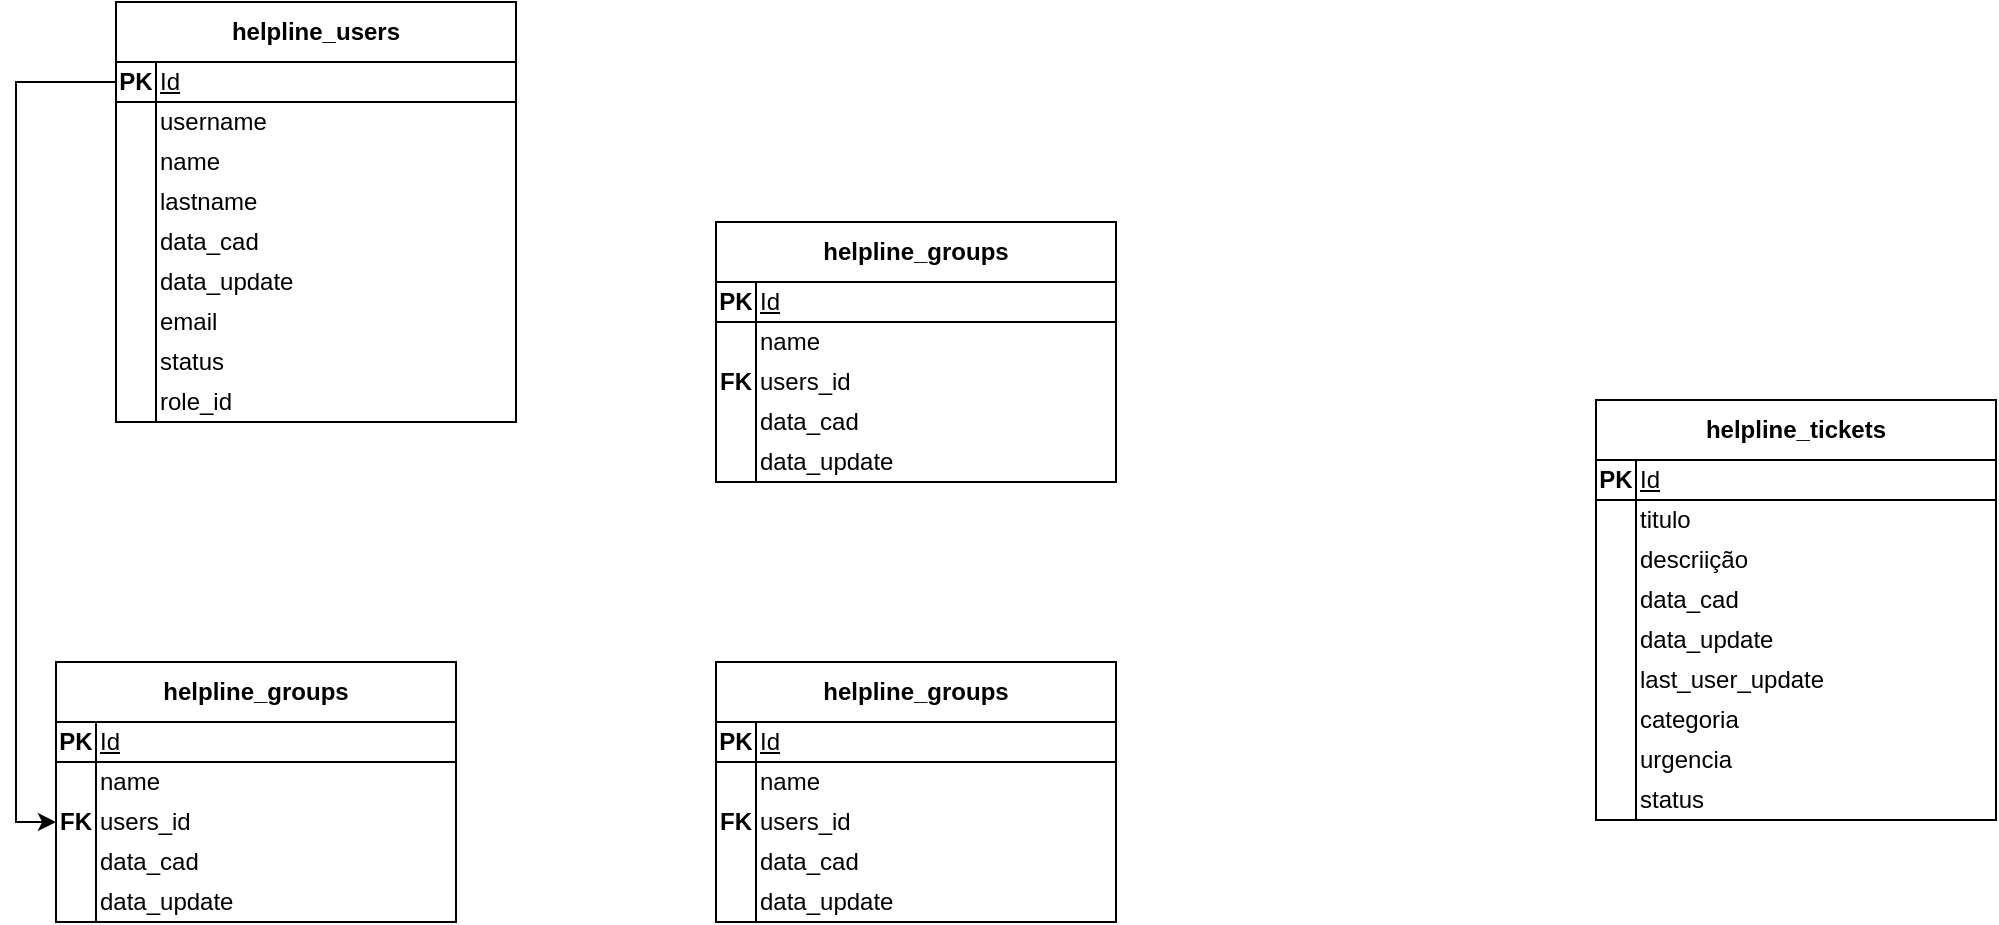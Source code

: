 <mxfile version="24.7.4">
  <diagram name="Página-1" id="8ztAfabo2UfdmoKc-YhO">
    <mxGraphModel dx="1147" dy="630" grid="1" gridSize="10" guides="1" tooltips="1" connect="1" arrows="1" fold="1" page="1" pageScale="1" pageWidth="1169" pageHeight="827" math="0" shadow="0">
      <root>
        <mxCell id="0" />
        <mxCell id="1" parent="0" />
        <mxCell id="PDXDb7Rl1dUNqfqMdtMg-7" value="helpline_tickets" style="swimlane;whiteSpace=wrap;html=1;startSize=30;" vertex="1" parent="1">
          <mxGeometry x="840" y="459" width="200" height="210" as="geometry" />
        </mxCell>
        <mxCell id="PDXDb7Rl1dUNqfqMdtMg-9" value="" style="shape=internalStorage;whiteSpace=wrap;html=1;backgroundOutline=1;" vertex="1" parent="PDXDb7Rl1dUNqfqMdtMg-7">
          <mxGeometry y="30" width="200" height="180" as="geometry" />
        </mxCell>
        <mxCell id="PDXDb7Rl1dUNqfqMdtMg-10" value="Id" style="text;html=1;align=left;verticalAlign=middle;whiteSpace=wrap;rounded=0;fontStyle=4;" vertex="1" parent="PDXDb7Rl1dUNqfqMdtMg-7">
          <mxGeometry x="20" y="30" width="70" height="20" as="geometry" />
        </mxCell>
        <mxCell id="PDXDb7Rl1dUNqfqMdtMg-11" value="titulo" style="text;html=1;align=left;verticalAlign=middle;whiteSpace=wrap;rounded=0;" vertex="1" parent="PDXDb7Rl1dUNqfqMdtMg-7">
          <mxGeometry x="20" y="50" width="70" height="20" as="geometry" />
        </mxCell>
        <mxCell id="PDXDb7Rl1dUNqfqMdtMg-12" value="descriição" style="text;html=1;align=left;verticalAlign=middle;whiteSpace=wrap;rounded=0;" vertex="1" parent="PDXDb7Rl1dUNqfqMdtMg-7">
          <mxGeometry x="20" y="70" width="70" height="20" as="geometry" />
        </mxCell>
        <mxCell id="PDXDb7Rl1dUNqfqMdtMg-14" value="PK" style="text;html=1;align=center;verticalAlign=middle;whiteSpace=wrap;rounded=0;fontStyle=1;" vertex="1" parent="PDXDb7Rl1dUNqfqMdtMg-7">
          <mxGeometry y="30" width="20" height="20" as="geometry" />
        </mxCell>
        <mxCell id="PDXDb7Rl1dUNqfqMdtMg-15" value="data_cad" style="text;html=1;align=left;verticalAlign=middle;whiteSpace=wrap;rounded=0;" vertex="1" parent="PDXDb7Rl1dUNqfqMdtMg-7">
          <mxGeometry x="20" y="90" width="70" height="20" as="geometry" />
        </mxCell>
        <mxCell id="PDXDb7Rl1dUNqfqMdtMg-16" value="data_update" style="text;html=1;align=left;verticalAlign=middle;whiteSpace=wrap;rounded=0;" vertex="1" parent="PDXDb7Rl1dUNqfqMdtMg-7">
          <mxGeometry x="20" y="110" width="70" height="20" as="geometry" />
        </mxCell>
        <mxCell id="PDXDb7Rl1dUNqfqMdtMg-19" value="last_user_update" style="text;html=1;align=left;verticalAlign=middle;whiteSpace=wrap;rounded=0;" vertex="1" parent="PDXDb7Rl1dUNqfqMdtMg-7">
          <mxGeometry x="20" y="130" width="100" height="20" as="geometry" />
        </mxCell>
        <mxCell id="PDXDb7Rl1dUNqfqMdtMg-20" value="categoria" style="text;html=1;align=left;verticalAlign=middle;whiteSpace=wrap;rounded=0;" vertex="1" parent="PDXDb7Rl1dUNqfqMdtMg-7">
          <mxGeometry x="20" y="150" width="70" height="20" as="geometry" />
        </mxCell>
        <mxCell id="PDXDb7Rl1dUNqfqMdtMg-21" value="urgencia" style="text;html=1;align=left;verticalAlign=middle;whiteSpace=wrap;rounded=0;" vertex="1" parent="PDXDb7Rl1dUNqfqMdtMg-7">
          <mxGeometry x="20" y="170" width="70" height="20" as="geometry" />
        </mxCell>
        <mxCell id="PDXDb7Rl1dUNqfqMdtMg-22" value="status" style="text;html=1;align=left;verticalAlign=middle;whiteSpace=wrap;rounded=0;" vertex="1" parent="PDXDb7Rl1dUNqfqMdtMg-7">
          <mxGeometry x="20" y="190" width="70" height="20" as="geometry" />
        </mxCell>
        <mxCell id="PDXDb7Rl1dUNqfqMdtMg-23" value="helpline_users" style="swimlane;whiteSpace=wrap;html=1;startSize=30;" vertex="1" parent="1">
          <mxGeometry x="100" y="260" width="200" height="210" as="geometry" />
        </mxCell>
        <mxCell id="PDXDb7Rl1dUNqfqMdtMg-24" value="" style="shape=internalStorage;whiteSpace=wrap;html=1;backgroundOutline=1;" vertex="1" parent="PDXDb7Rl1dUNqfqMdtMg-23">
          <mxGeometry y="30" width="200" height="180" as="geometry" />
        </mxCell>
        <mxCell id="PDXDb7Rl1dUNqfqMdtMg-25" value="Id" style="text;html=1;align=left;verticalAlign=middle;whiteSpace=wrap;rounded=0;fontStyle=4;" vertex="1" parent="PDXDb7Rl1dUNqfqMdtMg-23">
          <mxGeometry x="20" y="30" width="180" height="20" as="geometry" />
        </mxCell>
        <mxCell id="PDXDb7Rl1dUNqfqMdtMg-26" value="username" style="text;html=1;align=left;verticalAlign=middle;whiteSpace=wrap;rounded=0;" vertex="1" parent="PDXDb7Rl1dUNqfqMdtMg-23">
          <mxGeometry x="20" y="50" width="70" height="20" as="geometry" />
        </mxCell>
        <mxCell id="PDXDb7Rl1dUNqfqMdtMg-27" value="name" style="text;html=1;align=left;verticalAlign=middle;whiteSpace=wrap;rounded=0;" vertex="1" parent="PDXDb7Rl1dUNqfqMdtMg-23">
          <mxGeometry x="20" y="70" width="70" height="20" as="geometry" />
        </mxCell>
        <mxCell id="PDXDb7Rl1dUNqfqMdtMg-28" value="PK" style="text;html=1;align=center;verticalAlign=middle;whiteSpace=wrap;rounded=0;fontStyle=1;" vertex="1" parent="PDXDb7Rl1dUNqfqMdtMg-23">
          <mxGeometry y="30" width="20" height="20" as="geometry" />
        </mxCell>
        <mxCell id="PDXDb7Rl1dUNqfqMdtMg-29" value="lastname" style="text;html=1;align=left;verticalAlign=middle;whiteSpace=wrap;rounded=0;" vertex="1" parent="PDXDb7Rl1dUNqfqMdtMg-23">
          <mxGeometry x="20" y="90" width="70" height="20" as="geometry" />
        </mxCell>
        <mxCell id="PDXDb7Rl1dUNqfqMdtMg-30" value="data_cad" style="text;html=1;align=left;verticalAlign=middle;whiteSpace=wrap;rounded=0;" vertex="1" parent="PDXDb7Rl1dUNqfqMdtMg-23">
          <mxGeometry x="20" y="110" width="70" height="20" as="geometry" />
        </mxCell>
        <mxCell id="PDXDb7Rl1dUNqfqMdtMg-31" value="data_update" style="text;html=1;align=left;verticalAlign=middle;whiteSpace=wrap;rounded=0;" vertex="1" parent="PDXDb7Rl1dUNqfqMdtMg-23">
          <mxGeometry x="20" y="130" width="100" height="20" as="geometry" />
        </mxCell>
        <mxCell id="PDXDb7Rl1dUNqfqMdtMg-32" value="email" style="text;html=1;align=left;verticalAlign=middle;whiteSpace=wrap;rounded=0;" vertex="1" parent="PDXDb7Rl1dUNqfqMdtMg-23">
          <mxGeometry x="20" y="150" width="70" height="20" as="geometry" />
        </mxCell>
        <mxCell id="PDXDb7Rl1dUNqfqMdtMg-33" value="status" style="text;html=1;align=left;verticalAlign=middle;whiteSpace=wrap;rounded=0;" vertex="1" parent="PDXDb7Rl1dUNqfqMdtMg-23">
          <mxGeometry x="20" y="170" width="70" height="20" as="geometry" />
        </mxCell>
        <mxCell id="PDXDb7Rl1dUNqfqMdtMg-34" value="role_id" style="text;html=1;align=left;verticalAlign=middle;whiteSpace=wrap;rounded=0;" vertex="1" parent="PDXDb7Rl1dUNqfqMdtMg-23">
          <mxGeometry x="20" y="190" width="70" height="20" as="geometry" />
        </mxCell>
        <mxCell id="PDXDb7Rl1dUNqfqMdtMg-36" value="helpline_groups" style="swimlane;whiteSpace=wrap;html=1;startSize=30;" vertex="1" parent="1">
          <mxGeometry x="70" y="590" width="200" height="130" as="geometry" />
        </mxCell>
        <mxCell id="PDXDb7Rl1dUNqfqMdtMg-37" value="" style="shape=internalStorage;whiteSpace=wrap;html=1;backgroundOutline=1;" vertex="1" parent="PDXDb7Rl1dUNqfqMdtMg-36">
          <mxGeometry y="30" width="200" height="100" as="geometry" />
        </mxCell>
        <mxCell id="PDXDb7Rl1dUNqfqMdtMg-38" value="Id" style="text;html=1;align=left;verticalAlign=middle;whiteSpace=wrap;rounded=0;fontStyle=4;" vertex="1" parent="PDXDb7Rl1dUNqfqMdtMg-36">
          <mxGeometry x="20" y="30" width="70" height="20" as="geometry" />
        </mxCell>
        <mxCell id="PDXDb7Rl1dUNqfqMdtMg-39" value="name" style="text;html=1;align=left;verticalAlign=middle;whiteSpace=wrap;rounded=0;" vertex="1" parent="PDXDb7Rl1dUNqfqMdtMg-36">
          <mxGeometry x="20" y="50" width="70" height="20" as="geometry" />
        </mxCell>
        <mxCell id="PDXDb7Rl1dUNqfqMdtMg-40" value="users_id" style="text;html=1;align=left;verticalAlign=middle;whiteSpace=wrap;rounded=0;" vertex="1" parent="PDXDb7Rl1dUNqfqMdtMg-36">
          <mxGeometry x="20" y="70" width="70" height="20" as="geometry" />
        </mxCell>
        <mxCell id="PDXDb7Rl1dUNqfqMdtMg-41" value="PK" style="text;html=1;align=center;verticalAlign=middle;whiteSpace=wrap;rounded=0;fontStyle=1;" vertex="1" parent="PDXDb7Rl1dUNqfqMdtMg-36">
          <mxGeometry y="30" width="20" height="20" as="geometry" />
        </mxCell>
        <mxCell id="PDXDb7Rl1dUNqfqMdtMg-42" value="data_cad" style="text;html=1;align=left;verticalAlign=middle;whiteSpace=wrap;rounded=0;" vertex="1" parent="PDXDb7Rl1dUNqfqMdtMg-36">
          <mxGeometry x="20" y="90" width="70" height="20" as="geometry" />
        </mxCell>
        <mxCell id="PDXDb7Rl1dUNqfqMdtMg-43" value="data_update" style="text;html=1;align=left;verticalAlign=middle;whiteSpace=wrap;rounded=0;" vertex="1" parent="PDXDb7Rl1dUNqfqMdtMg-36">
          <mxGeometry x="20" y="110" width="70" height="20" as="geometry" />
        </mxCell>
        <mxCell id="PDXDb7Rl1dUNqfqMdtMg-50" value="FK" style="text;html=1;align=center;verticalAlign=middle;whiteSpace=wrap;rounded=0;fontStyle=1;" vertex="1" parent="PDXDb7Rl1dUNqfqMdtMg-36">
          <mxGeometry y="70" width="20" height="20" as="geometry" />
        </mxCell>
        <mxCell id="PDXDb7Rl1dUNqfqMdtMg-51" style="edgeStyle=orthogonalEdgeStyle;rounded=0;orthogonalLoop=1;jettySize=auto;html=1;entryX=0;entryY=0.5;entryDx=0;entryDy=0;" edge="1" parent="1" source="PDXDb7Rl1dUNqfqMdtMg-28" target="PDXDb7Rl1dUNqfqMdtMg-50">
          <mxGeometry relative="1" as="geometry" />
        </mxCell>
        <mxCell id="PDXDb7Rl1dUNqfqMdtMg-52" value="helpline_groups" style="swimlane;whiteSpace=wrap;html=1;startSize=30;" vertex="1" parent="1">
          <mxGeometry x="400" y="590" width="200" height="130" as="geometry" />
        </mxCell>
        <mxCell id="PDXDb7Rl1dUNqfqMdtMg-53" value="" style="shape=internalStorage;whiteSpace=wrap;html=1;backgroundOutline=1;" vertex="1" parent="PDXDb7Rl1dUNqfqMdtMg-52">
          <mxGeometry y="30" width="200" height="100" as="geometry" />
        </mxCell>
        <mxCell id="PDXDb7Rl1dUNqfqMdtMg-54" value="Id" style="text;html=1;align=left;verticalAlign=middle;whiteSpace=wrap;rounded=0;fontStyle=4;" vertex="1" parent="PDXDb7Rl1dUNqfqMdtMg-52">
          <mxGeometry x="20" y="30" width="70" height="20" as="geometry" />
        </mxCell>
        <mxCell id="PDXDb7Rl1dUNqfqMdtMg-55" value="name" style="text;html=1;align=left;verticalAlign=middle;whiteSpace=wrap;rounded=0;" vertex="1" parent="PDXDb7Rl1dUNqfqMdtMg-52">
          <mxGeometry x="20" y="50" width="70" height="20" as="geometry" />
        </mxCell>
        <mxCell id="PDXDb7Rl1dUNqfqMdtMg-56" value="users_id" style="text;html=1;align=left;verticalAlign=middle;whiteSpace=wrap;rounded=0;" vertex="1" parent="PDXDb7Rl1dUNqfqMdtMg-52">
          <mxGeometry x="20" y="70" width="70" height="20" as="geometry" />
        </mxCell>
        <mxCell id="PDXDb7Rl1dUNqfqMdtMg-57" value="PK" style="text;html=1;align=center;verticalAlign=middle;whiteSpace=wrap;rounded=0;fontStyle=1;" vertex="1" parent="PDXDb7Rl1dUNqfqMdtMg-52">
          <mxGeometry y="30" width="20" height="20" as="geometry" />
        </mxCell>
        <mxCell id="PDXDb7Rl1dUNqfqMdtMg-58" value="data_cad" style="text;html=1;align=left;verticalAlign=middle;whiteSpace=wrap;rounded=0;" vertex="1" parent="PDXDb7Rl1dUNqfqMdtMg-52">
          <mxGeometry x="20" y="90" width="70" height="20" as="geometry" />
        </mxCell>
        <mxCell id="PDXDb7Rl1dUNqfqMdtMg-59" value="data_update" style="text;html=1;align=left;verticalAlign=middle;whiteSpace=wrap;rounded=0;" vertex="1" parent="PDXDb7Rl1dUNqfqMdtMg-52">
          <mxGeometry x="20" y="110" width="70" height="20" as="geometry" />
        </mxCell>
        <mxCell id="PDXDb7Rl1dUNqfqMdtMg-60" value="FK" style="text;html=1;align=center;verticalAlign=middle;whiteSpace=wrap;rounded=0;fontStyle=1;" vertex="1" parent="PDXDb7Rl1dUNqfqMdtMg-52">
          <mxGeometry y="70" width="20" height="20" as="geometry" />
        </mxCell>
        <mxCell id="PDXDb7Rl1dUNqfqMdtMg-61" value="helpline_groups" style="swimlane;whiteSpace=wrap;html=1;startSize=30;" vertex="1" parent="1">
          <mxGeometry x="400" y="370" width="200" height="130" as="geometry" />
        </mxCell>
        <mxCell id="PDXDb7Rl1dUNqfqMdtMg-62" value="" style="shape=internalStorage;whiteSpace=wrap;html=1;backgroundOutline=1;" vertex="1" parent="PDXDb7Rl1dUNqfqMdtMg-61">
          <mxGeometry y="30" width="200" height="100" as="geometry" />
        </mxCell>
        <mxCell id="PDXDb7Rl1dUNqfqMdtMg-63" value="Id" style="text;html=1;align=left;verticalAlign=middle;whiteSpace=wrap;rounded=0;fontStyle=4;" vertex="1" parent="PDXDb7Rl1dUNqfqMdtMg-61">
          <mxGeometry x="20" y="30" width="70" height="20" as="geometry" />
        </mxCell>
        <mxCell id="PDXDb7Rl1dUNqfqMdtMg-64" value="name" style="text;html=1;align=left;verticalAlign=middle;whiteSpace=wrap;rounded=0;" vertex="1" parent="PDXDb7Rl1dUNqfqMdtMg-61">
          <mxGeometry x="20" y="50" width="70" height="20" as="geometry" />
        </mxCell>
        <mxCell id="PDXDb7Rl1dUNqfqMdtMg-65" value="users_id" style="text;html=1;align=left;verticalAlign=middle;whiteSpace=wrap;rounded=0;" vertex="1" parent="PDXDb7Rl1dUNqfqMdtMg-61">
          <mxGeometry x="20" y="70" width="70" height="20" as="geometry" />
        </mxCell>
        <mxCell id="PDXDb7Rl1dUNqfqMdtMg-66" value="PK" style="text;html=1;align=center;verticalAlign=middle;whiteSpace=wrap;rounded=0;fontStyle=1;" vertex="1" parent="PDXDb7Rl1dUNqfqMdtMg-61">
          <mxGeometry y="30" width="20" height="20" as="geometry" />
        </mxCell>
        <mxCell id="PDXDb7Rl1dUNqfqMdtMg-67" value="data_cad" style="text;html=1;align=left;verticalAlign=middle;whiteSpace=wrap;rounded=0;" vertex="1" parent="PDXDb7Rl1dUNqfqMdtMg-61">
          <mxGeometry x="20" y="90" width="70" height="20" as="geometry" />
        </mxCell>
        <mxCell id="PDXDb7Rl1dUNqfqMdtMg-68" value="data_update" style="text;html=1;align=left;verticalAlign=middle;whiteSpace=wrap;rounded=0;" vertex="1" parent="PDXDb7Rl1dUNqfqMdtMg-61">
          <mxGeometry x="20" y="110" width="70" height="20" as="geometry" />
        </mxCell>
        <mxCell id="PDXDb7Rl1dUNqfqMdtMg-69" value="FK" style="text;html=1;align=center;verticalAlign=middle;whiteSpace=wrap;rounded=0;fontStyle=1;" vertex="1" parent="PDXDb7Rl1dUNqfqMdtMg-61">
          <mxGeometry y="70" width="20" height="20" as="geometry" />
        </mxCell>
      </root>
    </mxGraphModel>
  </diagram>
</mxfile>
